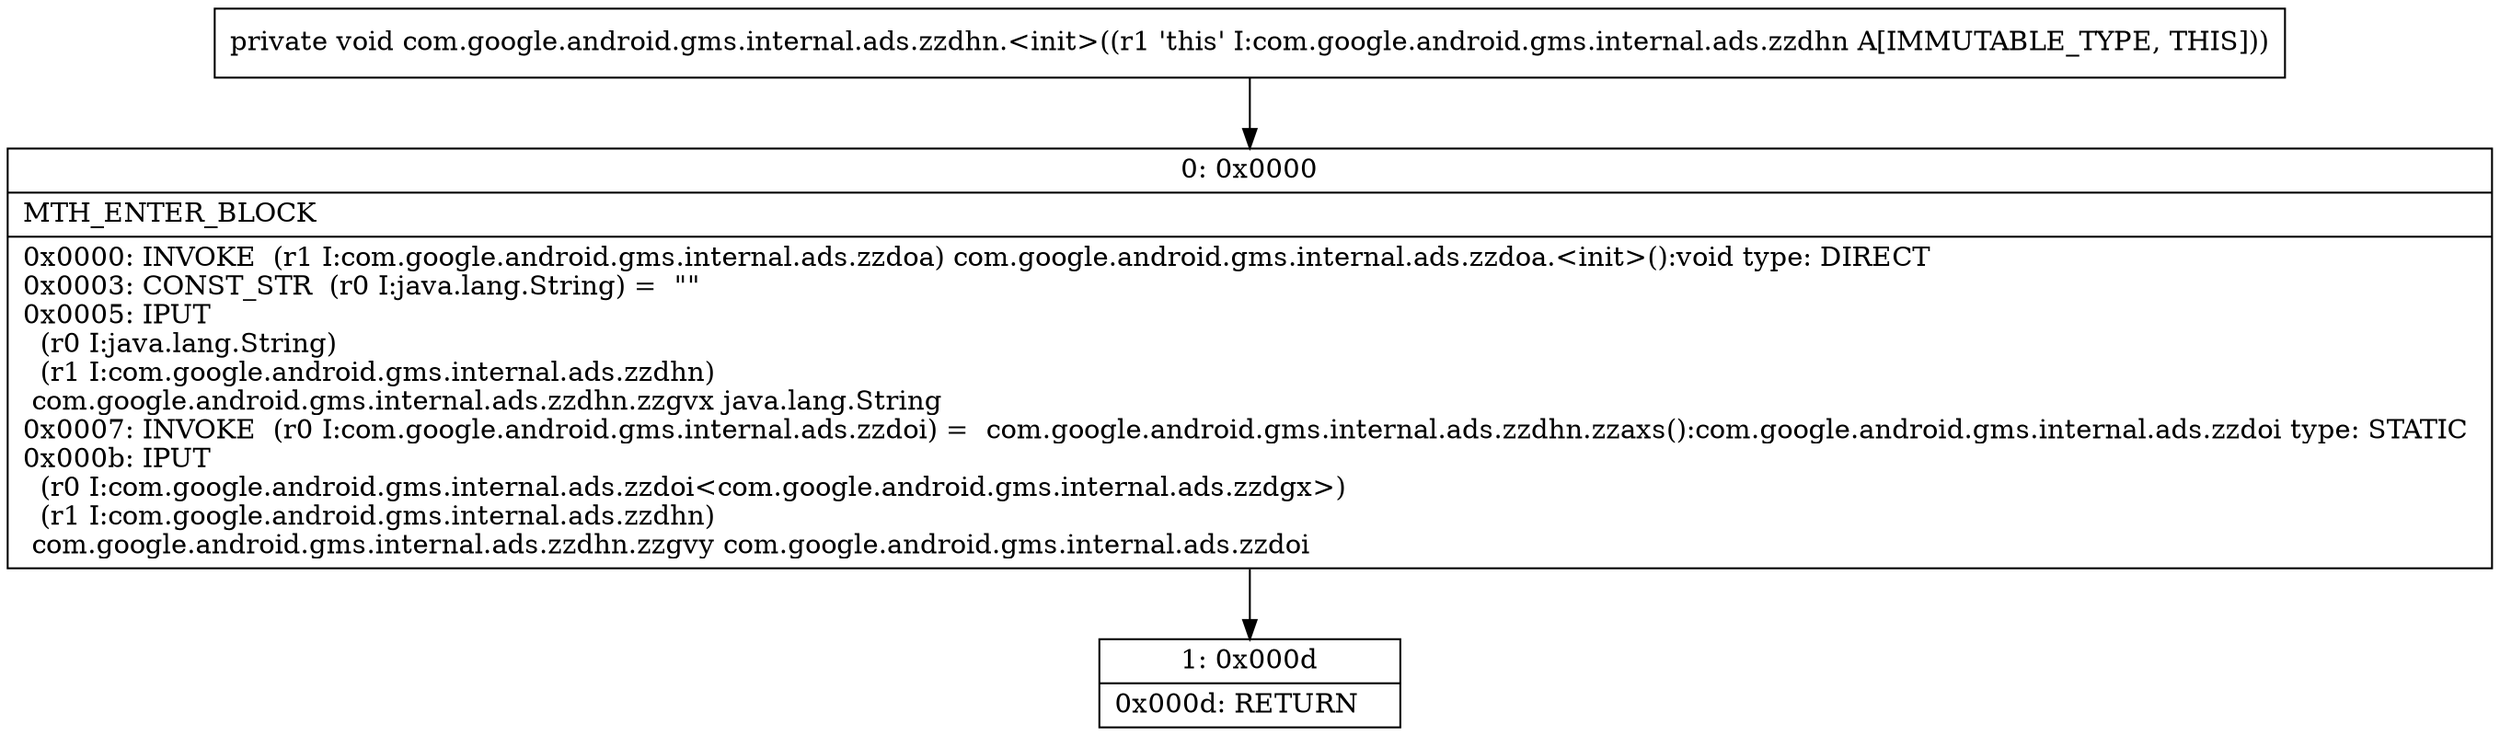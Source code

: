 digraph "CFG forcom.google.android.gms.internal.ads.zzdhn.\<init\>()V" {
Node_0 [shape=record,label="{0\:\ 0x0000|MTH_ENTER_BLOCK\l|0x0000: INVOKE  (r1 I:com.google.android.gms.internal.ads.zzdoa) com.google.android.gms.internal.ads.zzdoa.\<init\>():void type: DIRECT \l0x0003: CONST_STR  (r0 I:java.lang.String) =  \"\" \l0x0005: IPUT  \l  (r0 I:java.lang.String)\l  (r1 I:com.google.android.gms.internal.ads.zzdhn)\l com.google.android.gms.internal.ads.zzdhn.zzgvx java.lang.String \l0x0007: INVOKE  (r0 I:com.google.android.gms.internal.ads.zzdoi) =  com.google.android.gms.internal.ads.zzdhn.zzaxs():com.google.android.gms.internal.ads.zzdoi type: STATIC \l0x000b: IPUT  \l  (r0 I:com.google.android.gms.internal.ads.zzdoi\<com.google.android.gms.internal.ads.zzdgx\>)\l  (r1 I:com.google.android.gms.internal.ads.zzdhn)\l com.google.android.gms.internal.ads.zzdhn.zzgvy com.google.android.gms.internal.ads.zzdoi \l}"];
Node_1 [shape=record,label="{1\:\ 0x000d|0x000d: RETURN   \l}"];
MethodNode[shape=record,label="{private void com.google.android.gms.internal.ads.zzdhn.\<init\>((r1 'this' I:com.google.android.gms.internal.ads.zzdhn A[IMMUTABLE_TYPE, THIS])) }"];
MethodNode -> Node_0;
Node_0 -> Node_1;
}

